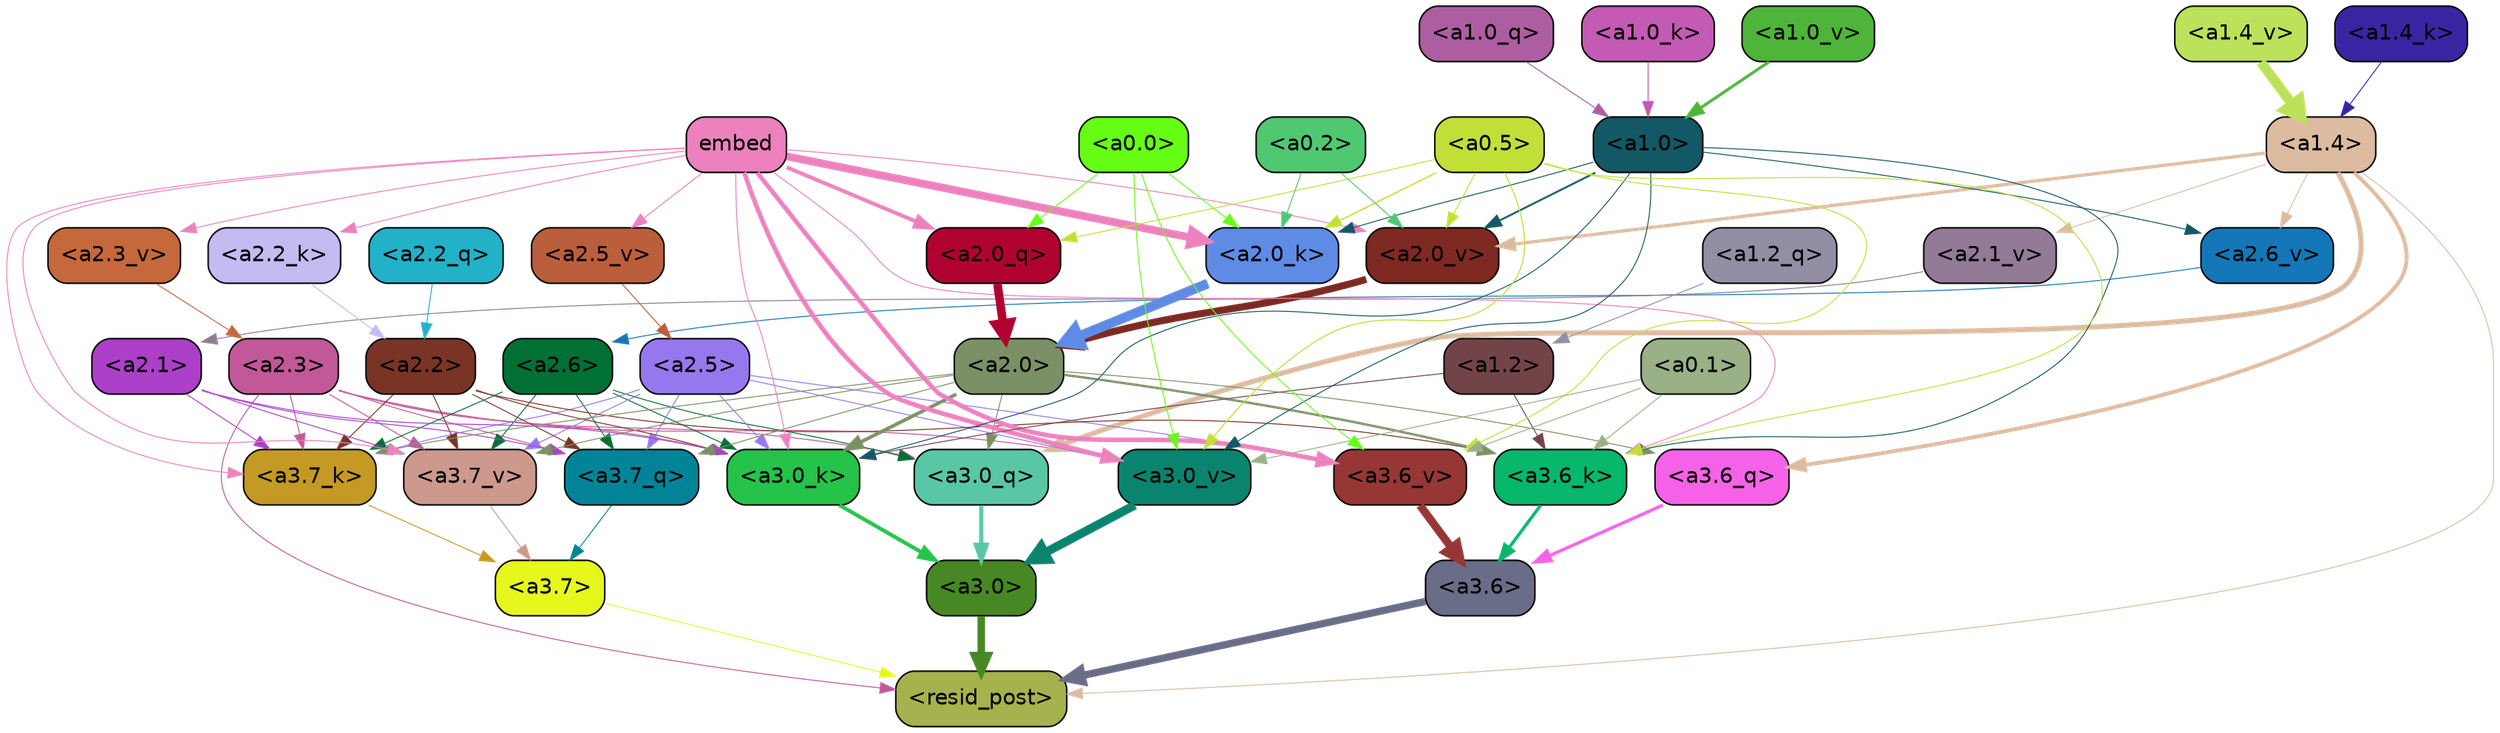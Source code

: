 strict digraph "" {
	graph [bgcolor=transparent,
		layout=dot,
		overlap=false,
		splines=true
	];
	"<a3.7>"	[color=black,
		fillcolor="#e6f71c",
		fontname=Helvetica,
		shape=box,
		style="filled, rounded"];
	"<resid_post>"	[color=black,
		fillcolor="#a6b24d",
		fontname=Helvetica,
		shape=box,
		style="filled, rounded"];
	"<a3.7>" -> "<resid_post>"	[color="#e6f71c",
		penwidth=0.6];
	"<a3.6>"	[color=black,
		fillcolor="#6a6d88",
		fontname=Helvetica,
		shape=box,
		style="filled, rounded"];
	"<a3.6>" -> "<resid_post>"	[color="#6a6d88",
		penwidth=4.753257989883423];
	"<a3.0>"	[color=black,
		fillcolor="#488824",
		fontname=Helvetica,
		shape=box,
		style="filled, rounded"];
	"<a3.0>" -> "<resid_post>"	[color="#488824",
		penwidth=4.90053927898407];
	"<a2.3>"	[color=black,
		fillcolor="#c25898",
		fontname=Helvetica,
		shape=box,
		style="filled, rounded"];
	"<a2.3>" -> "<resid_post>"	[color="#c25898",
		penwidth=0.6];
	"<a3.7_q>"	[color=black,
		fillcolor="#028498",
		fontname=Helvetica,
		shape=box,
		style="filled, rounded"];
	"<a2.3>" -> "<a3.7_q>"	[color="#c25898",
		penwidth=0.6];
	"<a3.0_q>"	[color=black,
		fillcolor="#59c7a5",
		fontname=Helvetica,
		shape=box,
		style="filled, rounded"];
	"<a2.3>" -> "<a3.0_q>"	[color="#c25898",
		penwidth=0.6];
	"<a3.7_k>"	[color=black,
		fillcolor="#c49a25",
		fontname=Helvetica,
		shape=box,
		style="filled, rounded"];
	"<a2.3>" -> "<a3.7_k>"	[color="#c25898",
		penwidth=0.6];
	"<a3.0_k>"	[color=black,
		fillcolor="#25c349",
		fontname=Helvetica,
		shape=box,
		style="filled, rounded"];
	"<a2.3>" -> "<a3.0_k>"	[color="#c25898",
		penwidth=0.6];
	"<a3.7_v>"	[color=black,
		fillcolor="#cc998c",
		fontname=Helvetica,
		shape=box,
		style="filled, rounded"];
	"<a2.3>" -> "<a3.7_v>"	[color="#c25898",
		penwidth=0.6];
	"<a3.0_v>"	[color=black,
		fillcolor="#0a846e",
		fontname=Helvetica,
		shape=box,
		style="filled, rounded"];
	"<a2.3>" -> "<a3.0_v>"	[color="#c25898",
		penwidth=0.6];
	"<a1.4>"	[color=black,
		fillcolor="#ddbba0",
		fontname=Helvetica,
		shape=box,
		style="filled, rounded"];
	"<a1.4>" -> "<resid_post>"	[color="#ddbba0",
		penwidth=0.6];
	"<a3.6_q>"	[color=black,
		fillcolor="#f662e7",
		fontname=Helvetica,
		shape=box,
		style="filled, rounded"];
	"<a1.4>" -> "<a3.6_q>"	[color="#ddbba0",
		penwidth=2.5149343013763428];
	"<a1.4>" -> "<a3.0_q>"	[color="#ddbba0",
		penwidth=3.2760138511657715];
	"<a2.6_v>"	[color=black,
		fillcolor="#1477b8",
		fontname=Helvetica,
		shape=box,
		style="filled, rounded"];
	"<a1.4>" -> "<a2.6_v>"	[color="#ddbba0",
		penwidth=0.6];
	"<a2.1_v>"	[color=black,
		fillcolor="#917b97",
		fontname=Helvetica,
		shape=box,
		style="filled, rounded"];
	"<a1.4>" -> "<a2.1_v>"	[color="#ddbba0",
		penwidth=0.6];
	"<a2.0_v>"	[color=black,
		fillcolor="#7e2921",
		fontname=Helvetica,
		shape=box,
		style="filled, rounded"];
	"<a1.4>" -> "<a2.0_v>"	[color="#ddbba0",
		penwidth=2.0870713144540787];
	"<a3.7_q>" -> "<a3.7>"	[color="#028498",
		penwidth=0.6];
	"<a3.6_q>" -> "<a3.6>"	[color="#f662e7",
		penwidth=2.091020345687866];
	"<a3.0_q>" -> "<a3.0>"	[color="#59c7a5",
		penwidth=2.7421876192092896];
	"<a3.7_k>" -> "<a3.7>"	[color="#c49a25",
		penwidth=0.6];
	"<a3.6_k>"	[color=black,
		fillcolor="#07b76b",
		fontname=Helvetica,
		shape=box,
		style="filled, rounded"];
	"<a3.6_k>" -> "<a3.6>"	[color="#07b76b",
		penwidth=2.048597991466522];
	"<a3.0_k>" -> "<a3.0>"	[color="#25c349",
		penwidth=2.476402521133423];
	"<a3.7_v>" -> "<a3.7>"	[color="#cc998c",
		penwidth=0.6];
	"<a3.6_v>"	[color=black,
		fillcolor="#963735",
		fontname=Helvetica,
		shape=box,
		style="filled, rounded"];
	"<a3.6_v>" -> "<a3.6>"	[color="#963735",
		penwidth=5.2550448179244995];
	"<a3.0_v>" -> "<a3.0>"	[color="#0a846e",
		penwidth=5.652270674705505];
	"<a2.6>"	[color=black,
		fillcolor="#017034",
		fontname=Helvetica,
		shape=box,
		style="filled, rounded"];
	"<a2.6>" -> "<a3.7_q>"	[color="#017034",
		penwidth=0.6];
	"<a2.6>" -> "<a3.0_q>"	[color="#017034",
		penwidth=0.6];
	"<a2.6>" -> "<a3.7_k>"	[color="#017034",
		penwidth=0.6];
	"<a2.6>" -> "<a3.0_k>"	[color="#017034",
		penwidth=0.6];
	"<a2.6>" -> "<a3.7_v>"	[color="#017034",
		penwidth=0.6];
	"<a2.5>"	[color=black,
		fillcolor="#9678ee",
		fontname=Helvetica,
		shape=box,
		style="filled, rounded"];
	"<a2.5>" -> "<a3.7_q>"	[color="#9678ee",
		penwidth=0.6];
	"<a2.5>" -> "<a3.7_k>"	[color="#9678ee",
		penwidth=0.6];
	"<a2.5>" -> "<a3.0_k>"	[color="#9678ee",
		penwidth=0.6];
	"<a2.5>" -> "<a3.7_v>"	[color="#9678ee",
		penwidth=0.6];
	"<a2.5>" -> "<a3.6_v>"	[color="#9678ee",
		penwidth=0.6];
	"<a2.5>" -> "<a3.0_v>"	[color="#9678ee",
		penwidth=0.6];
	"<a2.2>"	[color=black,
		fillcolor="#7a3425",
		fontname=Helvetica,
		shape=box,
		style="filled, rounded"];
	"<a2.2>" -> "<a3.7_q>"	[color="#7a3425",
		penwidth=0.6];
	"<a2.2>" -> "<a3.7_k>"	[color="#7a3425",
		penwidth=0.6];
	"<a2.2>" -> "<a3.6_k>"	[color="#7a3425",
		penwidth=0.6];
	"<a2.2>" -> "<a3.0_k>"	[color="#7a3425",
		penwidth=0.6];
	"<a2.2>" -> "<a3.7_v>"	[color="#7a3425",
		penwidth=0.6];
	"<a2.1>"	[color=black,
		fillcolor="#ac40c8",
		fontname=Helvetica,
		shape=box,
		style="filled, rounded"];
	"<a2.1>" -> "<a3.7_q>"	[color="#ac40c8",
		penwidth=0.6];
	"<a2.1>" -> "<a3.7_k>"	[color="#ac40c8",
		penwidth=0.6];
	"<a2.1>" -> "<a3.0_k>"	[color="#ac40c8",
		penwidth=0.6];
	"<a2.1>" -> "<a3.7_v>"	[color="#ac40c8",
		penwidth=0.6];
	"<a2.0>"	[color=black,
		fillcolor="#7b9064",
		fontname=Helvetica,
		shape=box,
		style="filled, rounded"];
	"<a2.0>" -> "<a3.7_q>"	[color="#7b9064",
		penwidth=0.6];
	"<a2.0>" -> "<a3.6_q>"	[color="#7b9064",
		penwidth=0.6];
	"<a2.0>" -> "<a3.0_q>"	[color="#7b9064",
		penwidth=0.6];
	"<a2.0>" -> "<a3.7_k>"	[color="#7b9064",
		penwidth=0.6];
	"<a2.0>" -> "<a3.6_k>"	[color="#7b9064",
		penwidth=1.5290023684501648];
	"<a2.0>" -> "<a3.0_k>"	[color="#7b9064",
		penwidth=2.2635570764541626];
	"<a2.0>" -> "<a3.7_v>"	[color="#7b9064",
		penwidth=0.6];
	embed	[color=black,
		fillcolor="#ec81bd",
		fontname=Helvetica,
		shape=box,
		style="filled, rounded"];
	embed -> "<a3.7_k>"	[color="#ec81bd",
		penwidth=0.6];
	embed -> "<a3.6_k>"	[color="#ec81bd",
		penwidth=0.6];
	embed -> "<a3.0_k>"	[color="#ec81bd",
		penwidth=0.6];
	embed -> "<a3.7_v>"	[color="#ec81bd",
		penwidth=0.6];
	embed -> "<a3.6_v>"	[color="#ec81bd",
		penwidth=2.9556376338005066];
	embed -> "<a3.0_v>"	[color="#ec81bd",
		penwidth=2.972973108291626];
	"<a2.0_q>"	[color=black,
		fillcolor="#b00231",
		fontname=Helvetica,
		shape=box,
		style="filled, rounded"];
	embed -> "<a2.0_q>"	[color="#ec81bd",
		penwidth=2.522909115999937];
	"<a2.2_k>"	[color=black,
		fillcolor="#c5baf1",
		fontname=Helvetica,
		shape=box,
		style="filled, rounded"];
	embed -> "<a2.2_k>"	[color="#ec81bd",
		penwidth=0.6];
	"<a2.0_k>"	[color=black,
		fillcolor="#5e8ce5",
		fontname=Helvetica,
		shape=box,
		style="filled, rounded"];
	embed -> "<a2.0_k>"	[color="#ec81bd",
		penwidth=5.094568967819214];
	"<a2.5_v>"	[color=black,
		fillcolor="#bb5e3c",
		fontname=Helvetica,
		shape=box,
		style="filled, rounded"];
	embed -> "<a2.5_v>"	[color="#ec81bd",
		penwidth=0.6];
	"<a2.3_v>"	[color=black,
		fillcolor="#c5683c",
		fontname=Helvetica,
		shape=box,
		style="filled, rounded"];
	embed -> "<a2.3_v>"	[color="#ec81bd",
		penwidth=0.6];
	embed -> "<a2.0_v>"	[color="#ec81bd",
		penwidth=0.6];
	"<a1.2>"	[color=black,
		fillcolor="#724447",
		fontname=Helvetica,
		shape=box,
		style="filled, rounded"];
	"<a1.2>" -> "<a3.6_k>"	[color="#724447",
		penwidth=0.6];
	"<a1.2>" -> "<a3.0_k>"	[color="#724447",
		penwidth=0.6];
	"<a1.0>"	[color=black,
		fillcolor="#135865",
		fontname=Helvetica,
		shape=box,
		style="filled, rounded"];
	"<a1.0>" -> "<a3.6_k>"	[color="#135865",
		penwidth=0.6];
	"<a1.0>" -> "<a3.0_k>"	[color="#135865",
		penwidth=0.6];
	"<a1.0>" -> "<a3.0_v>"	[color="#135865",
		penwidth=0.6];
	"<a1.0>" -> "<a2.0_k>"	[color="#135865",
		penwidth=0.6];
	"<a1.0>" -> "<a2.6_v>"	[color="#135865",
		penwidth=0.6];
	"<a1.0>" -> "<a2.0_v>"	[color="#135865",
		penwidth=1.2152502536773682];
	"<a0.5>"	[color=black,
		fillcolor="#c1df37",
		fontname=Helvetica,
		shape=box,
		style="filled, rounded"];
	"<a0.5>" -> "<a3.6_k>"	[color="#c1df37",
		penwidth=0.6];
	"<a0.5>" -> "<a3.6_v>"	[color="#c1df37",
		penwidth=0.6];
	"<a0.5>" -> "<a3.0_v>"	[color="#c1df37",
		penwidth=0.6790935099124908];
	"<a0.5>" -> "<a2.0_q>"	[color="#c1df37",
		penwidth=0.6];
	"<a0.5>" -> "<a2.0_k>"	[color="#c1df37",
		penwidth=0.8835153579711914];
	"<a0.5>" -> "<a2.0_v>"	[color="#c1df37",
		penwidth=0.6];
	"<a0.1>"	[color=black,
		fillcolor="#9ab087",
		fontname=Helvetica,
		shape=box,
		style="filled, rounded"];
	"<a0.1>" -> "<a3.6_k>"	[color="#9ab087",
		penwidth=0.6];
	"<a0.1>" -> "<a3.6_v>"	[color="#9ab087",
		penwidth=0.6];
	"<a0.1>" -> "<a3.0_v>"	[color="#9ab087",
		penwidth=0.6];
	"<a0.0>"	[color=black,
		fillcolor="#65fe14",
		fontname=Helvetica,
		shape=box,
		style="filled, rounded"];
	"<a0.0>" -> "<a3.6_v>"	[color="#65fe14",
		penwidth=0.6];
	"<a0.0>" -> "<a3.0_v>"	[color="#65fe14",
		penwidth=0.6];
	"<a0.0>" -> "<a2.0_q>"	[color="#65fe14",
		penwidth=0.6];
	"<a0.0>" -> "<a2.0_k>"	[color="#65fe14",
		penwidth=0.6];
	"<a2.2_q>"	[color=black,
		fillcolor="#21b2c8",
		fontname=Helvetica,
		shape=box,
		style="filled, rounded"];
	"<a2.2_q>" -> "<a2.2>"	[color="#21b2c8",
		penwidth=0.6];
	"<a2.0_q>" -> "<a2.0>"	[color="#b00231",
		penwidth=5.557696580886841];
	"<a2.2_k>" -> "<a2.2>"	[color="#c5baf1",
		penwidth=0.6];
	"<a2.0_k>" -> "<a2.0>"	[color="#5e8ce5",
		penwidth=6.320472955703735];
	"<a2.6_v>" -> "<a2.6>"	[color="#1477b8",
		penwidth=0.6];
	"<a2.5_v>" -> "<a2.5>"	[color="#bb5e3c",
		penwidth=0.6];
	"<a2.3_v>" -> "<a2.3>"	[color="#c5683c",
		penwidth=0.6];
	"<a2.1_v>" -> "<a2.1>"	[color="#917b97",
		penwidth=0.6];
	"<a2.0_v>" -> "<a2.0>"	[color="#7e2921",
		penwidth=4.611755967140198];
	"<a0.2>"	[color=black,
		fillcolor="#4fc871",
		fontname=Helvetica,
		shape=box,
		style="filled, rounded"];
	"<a0.2>" -> "<a2.0_k>"	[color="#4fc871",
		penwidth=0.6];
	"<a0.2>" -> "<a2.0_v>"	[color="#4fc871",
		penwidth=0.6];
	"<a1.2_q>"	[color=black,
		fillcolor="#938ea3",
		fontname=Helvetica,
		shape=box,
		style="filled, rounded"];
	"<a1.2_q>" -> "<a1.2>"	[color="#938ea3",
		penwidth=0.6145738363265991];
	"<a1.0_q>"	[color=black,
		fillcolor="#ad5ea1",
		fontname=Helvetica,
		shape=box,
		style="filled, rounded"];
	"<a1.0_q>" -> "<a1.0>"	[color="#ad5ea1",
		penwidth=0.6];
	"<a1.4_k>"	[color=black,
		fillcolor="#3b24a2",
		fontname=Helvetica,
		shape=box,
		style="filled, rounded"];
	"<a1.4_k>" -> "<a1.4>"	[color="#3b24a2",
		penwidth=0.6];
	"<a1.0_k>"	[color=black,
		fillcolor="#c35ab4",
		fontname=Helvetica,
		shape=box,
		style="filled, rounded"];
	"<a1.0_k>" -> "<a1.0>"	[color="#c35ab4",
		penwidth=0.6];
	"<a1.4_v>"	[color=black,
		fillcolor="#bce15a",
		fontname=Helvetica,
		shape=box,
		style="filled, rounded"];
	"<a1.4_v>" -> "<a1.4>"	[color="#bce15a",
		penwidth=6.5241758823394775];
	"<a1.0_v>"	[color=black,
		fillcolor="#4eb43a",
		fontname=Helvetica,
		shape=box,
		style="filled, rounded"];
	"<a1.0_v>" -> "<a1.0>"	[color="#4eb43a",
		penwidth=1.8809151649475098];
}
